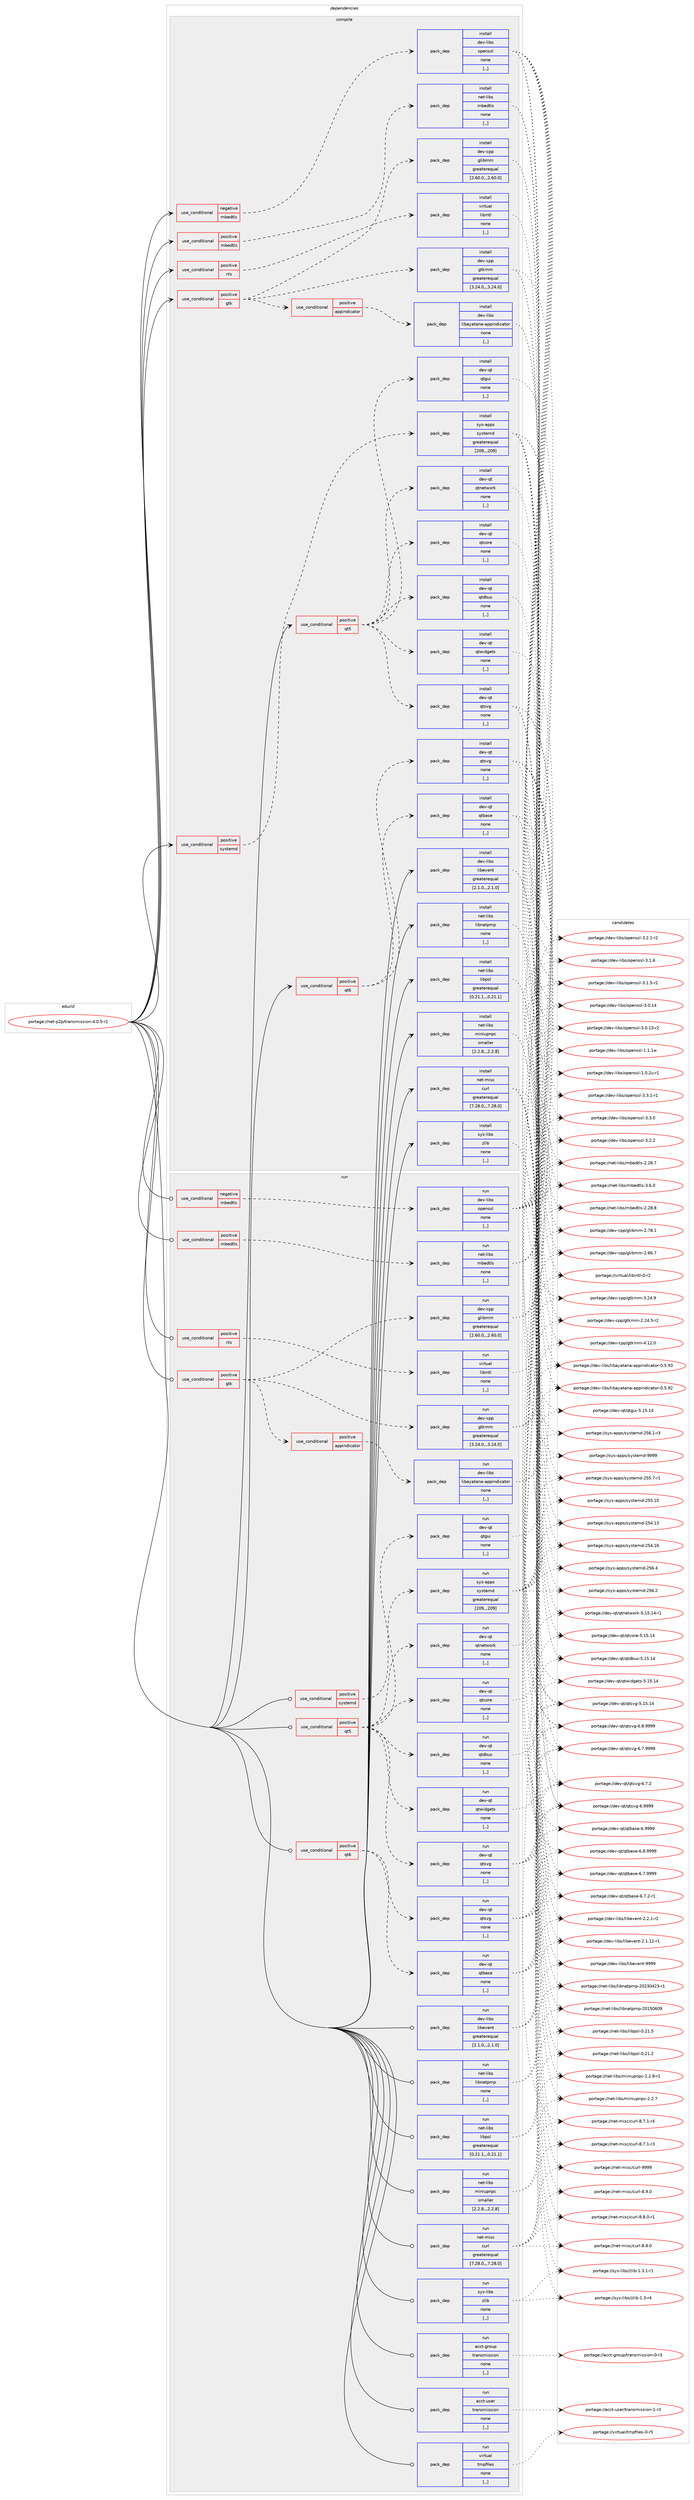 digraph prolog {

# *************
# Graph options
# *************

newrank=true;
concentrate=true;
compound=true;
graph [rankdir=LR,fontname=Helvetica,fontsize=10,ranksep=1.5];#, ranksep=2.5, nodesep=0.2];
edge  [arrowhead=vee];
node  [fontname=Helvetica,fontsize=10];

# **********
# The ebuild
# **********

subgraph cluster_leftcol {
color=gray;
label=<<i>ebuild</i>>;
id [label="portage://net-p2p/transmission-4.0.5-r1", color=red, width=4, href="../net-p2p/transmission-4.0.5-r1.svg"];
}

# ****************
# The dependencies
# ****************

subgraph cluster_midcol {
color=gray;
label=<<i>dependencies</i>>;
subgraph cluster_compile {
fillcolor="#eeeeee";
style=filled;
label=<<i>compile</i>>;
subgraph cond100811 {
dependency382396 [label=<<TABLE BORDER="0" CELLBORDER="1" CELLSPACING="0" CELLPADDING="4"><TR><TD ROWSPAN="3" CELLPADDING="10">use_conditional</TD></TR><TR><TD>negative</TD></TR><TR><TD>mbedtls</TD></TR></TABLE>>, shape=none, color=red];
subgraph pack278840 {
dependency382397 [label=<<TABLE BORDER="0" CELLBORDER="1" CELLSPACING="0" CELLPADDING="4" WIDTH="220"><TR><TD ROWSPAN="6" CELLPADDING="30">pack_dep</TD></TR><TR><TD WIDTH="110">install</TD></TR><TR><TD>dev-libs</TD></TR><TR><TD>openssl</TD></TR><TR><TD>none</TD></TR><TR><TD>[,,]</TD></TR></TABLE>>, shape=none, color=blue];
}
dependency382396:e -> dependency382397:w [weight=20,style="dashed",arrowhead="vee"];
}
id:e -> dependency382396:w [weight=20,style="solid",arrowhead="vee"];
subgraph cond100812 {
dependency382398 [label=<<TABLE BORDER="0" CELLBORDER="1" CELLSPACING="0" CELLPADDING="4"><TR><TD ROWSPAN="3" CELLPADDING="10">use_conditional</TD></TR><TR><TD>positive</TD></TR><TR><TD>gtk</TD></TR></TABLE>>, shape=none, color=red];
subgraph pack278841 {
dependency382399 [label=<<TABLE BORDER="0" CELLBORDER="1" CELLSPACING="0" CELLPADDING="4" WIDTH="220"><TR><TD ROWSPAN="6" CELLPADDING="30">pack_dep</TD></TR><TR><TD WIDTH="110">install</TD></TR><TR><TD>dev-cpp</TD></TR><TR><TD>gtkmm</TD></TR><TR><TD>greaterequal</TD></TR><TR><TD>[3.24.0,,,3.24.0]</TD></TR></TABLE>>, shape=none, color=blue];
}
dependency382398:e -> dependency382399:w [weight=20,style="dashed",arrowhead="vee"];
subgraph pack278842 {
dependency382400 [label=<<TABLE BORDER="0" CELLBORDER="1" CELLSPACING="0" CELLPADDING="4" WIDTH="220"><TR><TD ROWSPAN="6" CELLPADDING="30">pack_dep</TD></TR><TR><TD WIDTH="110">install</TD></TR><TR><TD>dev-cpp</TD></TR><TR><TD>glibmm</TD></TR><TR><TD>greaterequal</TD></TR><TR><TD>[2.60.0,,,2.60.0]</TD></TR></TABLE>>, shape=none, color=blue];
}
dependency382398:e -> dependency382400:w [weight=20,style="dashed",arrowhead="vee"];
subgraph cond100813 {
dependency382401 [label=<<TABLE BORDER="0" CELLBORDER="1" CELLSPACING="0" CELLPADDING="4"><TR><TD ROWSPAN="3" CELLPADDING="10">use_conditional</TD></TR><TR><TD>positive</TD></TR><TR><TD>appindicator</TD></TR></TABLE>>, shape=none, color=red];
subgraph pack278843 {
dependency382402 [label=<<TABLE BORDER="0" CELLBORDER="1" CELLSPACING="0" CELLPADDING="4" WIDTH="220"><TR><TD ROWSPAN="6" CELLPADDING="30">pack_dep</TD></TR><TR><TD WIDTH="110">install</TD></TR><TR><TD>dev-libs</TD></TR><TR><TD>libayatana-appindicator</TD></TR><TR><TD>none</TD></TR><TR><TD>[,,]</TD></TR></TABLE>>, shape=none, color=blue];
}
dependency382401:e -> dependency382402:w [weight=20,style="dashed",arrowhead="vee"];
}
dependency382398:e -> dependency382401:w [weight=20,style="dashed",arrowhead="vee"];
}
id:e -> dependency382398:w [weight=20,style="solid",arrowhead="vee"];
subgraph cond100814 {
dependency382403 [label=<<TABLE BORDER="0" CELLBORDER="1" CELLSPACING="0" CELLPADDING="4"><TR><TD ROWSPAN="3" CELLPADDING="10">use_conditional</TD></TR><TR><TD>positive</TD></TR><TR><TD>mbedtls</TD></TR></TABLE>>, shape=none, color=red];
subgraph pack278844 {
dependency382404 [label=<<TABLE BORDER="0" CELLBORDER="1" CELLSPACING="0" CELLPADDING="4" WIDTH="220"><TR><TD ROWSPAN="6" CELLPADDING="30">pack_dep</TD></TR><TR><TD WIDTH="110">install</TD></TR><TR><TD>net-libs</TD></TR><TR><TD>mbedtls</TD></TR><TR><TD>none</TD></TR><TR><TD>[,,]</TD></TR></TABLE>>, shape=none, color=blue];
}
dependency382403:e -> dependency382404:w [weight=20,style="dashed",arrowhead="vee"];
}
id:e -> dependency382403:w [weight=20,style="solid",arrowhead="vee"];
subgraph cond100815 {
dependency382405 [label=<<TABLE BORDER="0" CELLBORDER="1" CELLSPACING="0" CELLPADDING="4"><TR><TD ROWSPAN="3" CELLPADDING="10">use_conditional</TD></TR><TR><TD>positive</TD></TR><TR><TD>nls</TD></TR></TABLE>>, shape=none, color=red];
subgraph pack278845 {
dependency382406 [label=<<TABLE BORDER="0" CELLBORDER="1" CELLSPACING="0" CELLPADDING="4" WIDTH="220"><TR><TD ROWSPAN="6" CELLPADDING="30">pack_dep</TD></TR><TR><TD WIDTH="110">install</TD></TR><TR><TD>virtual</TD></TR><TR><TD>libintl</TD></TR><TR><TD>none</TD></TR><TR><TD>[,,]</TD></TR></TABLE>>, shape=none, color=blue];
}
dependency382405:e -> dependency382406:w [weight=20,style="dashed",arrowhead="vee"];
}
id:e -> dependency382405:w [weight=20,style="solid",arrowhead="vee"];
subgraph cond100816 {
dependency382407 [label=<<TABLE BORDER="0" CELLBORDER="1" CELLSPACING="0" CELLPADDING="4"><TR><TD ROWSPAN="3" CELLPADDING="10">use_conditional</TD></TR><TR><TD>positive</TD></TR><TR><TD>qt5</TD></TR></TABLE>>, shape=none, color=red];
subgraph pack278846 {
dependency382408 [label=<<TABLE BORDER="0" CELLBORDER="1" CELLSPACING="0" CELLPADDING="4" WIDTH="220"><TR><TD ROWSPAN="6" CELLPADDING="30">pack_dep</TD></TR><TR><TD WIDTH="110">install</TD></TR><TR><TD>dev-qt</TD></TR><TR><TD>qtcore</TD></TR><TR><TD>none</TD></TR><TR><TD>[,,]</TD></TR></TABLE>>, shape=none, color=blue];
}
dependency382407:e -> dependency382408:w [weight=20,style="dashed",arrowhead="vee"];
subgraph pack278847 {
dependency382409 [label=<<TABLE BORDER="0" CELLBORDER="1" CELLSPACING="0" CELLPADDING="4" WIDTH="220"><TR><TD ROWSPAN="6" CELLPADDING="30">pack_dep</TD></TR><TR><TD WIDTH="110">install</TD></TR><TR><TD>dev-qt</TD></TR><TR><TD>qtdbus</TD></TR><TR><TD>none</TD></TR><TR><TD>[,,]</TD></TR></TABLE>>, shape=none, color=blue];
}
dependency382407:e -> dependency382409:w [weight=20,style="dashed",arrowhead="vee"];
subgraph pack278848 {
dependency382410 [label=<<TABLE BORDER="0" CELLBORDER="1" CELLSPACING="0" CELLPADDING="4" WIDTH="220"><TR><TD ROWSPAN="6" CELLPADDING="30">pack_dep</TD></TR><TR><TD WIDTH="110">install</TD></TR><TR><TD>dev-qt</TD></TR><TR><TD>qtgui</TD></TR><TR><TD>none</TD></TR><TR><TD>[,,]</TD></TR></TABLE>>, shape=none, color=blue];
}
dependency382407:e -> dependency382410:w [weight=20,style="dashed",arrowhead="vee"];
subgraph pack278849 {
dependency382411 [label=<<TABLE BORDER="0" CELLBORDER="1" CELLSPACING="0" CELLPADDING="4" WIDTH="220"><TR><TD ROWSPAN="6" CELLPADDING="30">pack_dep</TD></TR><TR><TD WIDTH="110">install</TD></TR><TR><TD>dev-qt</TD></TR><TR><TD>qtnetwork</TD></TR><TR><TD>none</TD></TR><TR><TD>[,,]</TD></TR></TABLE>>, shape=none, color=blue];
}
dependency382407:e -> dependency382411:w [weight=20,style="dashed",arrowhead="vee"];
subgraph pack278850 {
dependency382412 [label=<<TABLE BORDER="0" CELLBORDER="1" CELLSPACING="0" CELLPADDING="4" WIDTH="220"><TR><TD ROWSPAN="6" CELLPADDING="30">pack_dep</TD></TR><TR><TD WIDTH="110">install</TD></TR><TR><TD>dev-qt</TD></TR><TR><TD>qtsvg</TD></TR><TR><TD>none</TD></TR><TR><TD>[,,]</TD></TR></TABLE>>, shape=none, color=blue];
}
dependency382407:e -> dependency382412:w [weight=20,style="dashed",arrowhead="vee"];
subgraph pack278851 {
dependency382413 [label=<<TABLE BORDER="0" CELLBORDER="1" CELLSPACING="0" CELLPADDING="4" WIDTH="220"><TR><TD ROWSPAN="6" CELLPADDING="30">pack_dep</TD></TR><TR><TD WIDTH="110">install</TD></TR><TR><TD>dev-qt</TD></TR><TR><TD>qtwidgets</TD></TR><TR><TD>none</TD></TR><TR><TD>[,,]</TD></TR></TABLE>>, shape=none, color=blue];
}
dependency382407:e -> dependency382413:w [weight=20,style="dashed",arrowhead="vee"];
}
id:e -> dependency382407:w [weight=20,style="solid",arrowhead="vee"];
subgraph cond100817 {
dependency382414 [label=<<TABLE BORDER="0" CELLBORDER="1" CELLSPACING="0" CELLPADDING="4"><TR><TD ROWSPAN="3" CELLPADDING="10">use_conditional</TD></TR><TR><TD>positive</TD></TR><TR><TD>qt6</TD></TR></TABLE>>, shape=none, color=red];
subgraph pack278852 {
dependency382415 [label=<<TABLE BORDER="0" CELLBORDER="1" CELLSPACING="0" CELLPADDING="4" WIDTH="220"><TR><TD ROWSPAN="6" CELLPADDING="30">pack_dep</TD></TR><TR><TD WIDTH="110">install</TD></TR><TR><TD>dev-qt</TD></TR><TR><TD>qtbase</TD></TR><TR><TD>none</TD></TR><TR><TD>[,,]</TD></TR></TABLE>>, shape=none, color=blue];
}
dependency382414:e -> dependency382415:w [weight=20,style="dashed",arrowhead="vee"];
subgraph pack278853 {
dependency382416 [label=<<TABLE BORDER="0" CELLBORDER="1" CELLSPACING="0" CELLPADDING="4" WIDTH="220"><TR><TD ROWSPAN="6" CELLPADDING="30">pack_dep</TD></TR><TR><TD WIDTH="110">install</TD></TR><TR><TD>dev-qt</TD></TR><TR><TD>qtsvg</TD></TR><TR><TD>none</TD></TR><TR><TD>[,,]</TD></TR></TABLE>>, shape=none, color=blue];
}
dependency382414:e -> dependency382416:w [weight=20,style="dashed",arrowhead="vee"];
}
id:e -> dependency382414:w [weight=20,style="solid",arrowhead="vee"];
subgraph cond100818 {
dependency382417 [label=<<TABLE BORDER="0" CELLBORDER="1" CELLSPACING="0" CELLPADDING="4"><TR><TD ROWSPAN="3" CELLPADDING="10">use_conditional</TD></TR><TR><TD>positive</TD></TR><TR><TD>systemd</TD></TR></TABLE>>, shape=none, color=red];
subgraph pack278854 {
dependency382418 [label=<<TABLE BORDER="0" CELLBORDER="1" CELLSPACING="0" CELLPADDING="4" WIDTH="220"><TR><TD ROWSPAN="6" CELLPADDING="30">pack_dep</TD></TR><TR><TD WIDTH="110">install</TD></TR><TR><TD>sys-apps</TD></TR><TR><TD>systemd</TD></TR><TR><TD>greaterequal</TD></TR><TR><TD>[209,,,209]</TD></TR></TABLE>>, shape=none, color=blue];
}
dependency382417:e -> dependency382418:w [weight=20,style="dashed",arrowhead="vee"];
}
id:e -> dependency382417:w [weight=20,style="solid",arrowhead="vee"];
subgraph pack278855 {
dependency382419 [label=<<TABLE BORDER="0" CELLBORDER="1" CELLSPACING="0" CELLPADDING="4" WIDTH="220"><TR><TD ROWSPAN="6" CELLPADDING="30">pack_dep</TD></TR><TR><TD WIDTH="110">install</TD></TR><TR><TD>dev-libs</TD></TR><TR><TD>libevent</TD></TR><TR><TD>greaterequal</TD></TR><TR><TD>[2.1.0,,,2.1.0]</TD></TR></TABLE>>, shape=none, color=blue];
}
id:e -> dependency382419:w [weight=20,style="solid",arrowhead="vee"];
subgraph pack278856 {
dependency382420 [label=<<TABLE BORDER="0" CELLBORDER="1" CELLSPACING="0" CELLPADDING="4" WIDTH="220"><TR><TD ROWSPAN="6" CELLPADDING="30">pack_dep</TD></TR><TR><TD WIDTH="110">install</TD></TR><TR><TD>net-libs</TD></TR><TR><TD>libnatpmp</TD></TR><TR><TD>none</TD></TR><TR><TD>[,,]</TD></TR></TABLE>>, shape=none, color=blue];
}
id:e -> dependency382420:w [weight=20,style="solid",arrowhead="vee"];
subgraph pack278857 {
dependency382421 [label=<<TABLE BORDER="0" CELLBORDER="1" CELLSPACING="0" CELLPADDING="4" WIDTH="220"><TR><TD ROWSPAN="6" CELLPADDING="30">pack_dep</TD></TR><TR><TD WIDTH="110">install</TD></TR><TR><TD>net-libs</TD></TR><TR><TD>libpsl</TD></TR><TR><TD>greaterequal</TD></TR><TR><TD>[0.21.1,,,0.21.1]</TD></TR></TABLE>>, shape=none, color=blue];
}
id:e -> dependency382421:w [weight=20,style="solid",arrowhead="vee"];
subgraph pack278858 {
dependency382422 [label=<<TABLE BORDER="0" CELLBORDER="1" CELLSPACING="0" CELLPADDING="4" WIDTH="220"><TR><TD ROWSPAN="6" CELLPADDING="30">pack_dep</TD></TR><TR><TD WIDTH="110">install</TD></TR><TR><TD>net-libs</TD></TR><TR><TD>miniupnpc</TD></TR><TR><TD>smaller</TD></TR><TR><TD>[2.2.8,,,2.2.8]</TD></TR></TABLE>>, shape=none, color=blue];
}
id:e -> dependency382422:w [weight=20,style="solid",arrowhead="vee"];
subgraph pack278859 {
dependency382423 [label=<<TABLE BORDER="0" CELLBORDER="1" CELLSPACING="0" CELLPADDING="4" WIDTH="220"><TR><TD ROWSPAN="6" CELLPADDING="30">pack_dep</TD></TR><TR><TD WIDTH="110">install</TD></TR><TR><TD>net-misc</TD></TR><TR><TD>curl</TD></TR><TR><TD>greaterequal</TD></TR><TR><TD>[7.28.0,,,7.28.0]</TD></TR></TABLE>>, shape=none, color=blue];
}
id:e -> dependency382423:w [weight=20,style="solid",arrowhead="vee"];
subgraph pack278860 {
dependency382424 [label=<<TABLE BORDER="0" CELLBORDER="1" CELLSPACING="0" CELLPADDING="4" WIDTH="220"><TR><TD ROWSPAN="6" CELLPADDING="30">pack_dep</TD></TR><TR><TD WIDTH="110">install</TD></TR><TR><TD>sys-libs</TD></TR><TR><TD>zlib</TD></TR><TR><TD>none</TD></TR><TR><TD>[,,]</TD></TR></TABLE>>, shape=none, color=blue];
}
id:e -> dependency382424:w [weight=20,style="solid",arrowhead="vee"];
}
subgraph cluster_compileandrun {
fillcolor="#eeeeee";
style=filled;
label=<<i>compile and run</i>>;
}
subgraph cluster_run {
fillcolor="#eeeeee";
style=filled;
label=<<i>run</i>>;
subgraph cond100819 {
dependency382425 [label=<<TABLE BORDER="0" CELLBORDER="1" CELLSPACING="0" CELLPADDING="4"><TR><TD ROWSPAN="3" CELLPADDING="10">use_conditional</TD></TR><TR><TD>negative</TD></TR><TR><TD>mbedtls</TD></TR></TABLE>>, shape=none, color=red];
subgraph pack278861 {
dependency382426 [label=<<TABLE BORDER="0" CELLBORDER="1" CELLSPACING="0" CELLPADDING="4" WIDTH="220"><TR><TD ROWSPAN="6" CELLPADDING="30">pack_dep</TD></TR><TR><TD WIDTH="110">run</TD></TR><TR><TD>dev-libs</TD></TR><TR><TD>openssl</TD></TR><TR><TD>none</TD></TR><TR><TD>[,,]</TD></TR></TABLE>>, shape=none, color=blue];
}
dependency382425:e -> dependency382426:w [weight=20,style="dashed",arrowhead="vee"];
}
id:e -> dependency382425:w [weight=20,style="solid",arrowhead="odot"];
subgraph cond100820 {
dependency382427 [label=<<TABLE BORDER="0" CELLBORDER="1" CELLSPACING="0" CELLPADDING="4"><TR><TD ROWSPAN="3" CELLPADDING="10">use_conditional</TD></TR><TR><TD>positive</TD></TR><TR><TD>gtk</TD></TR></TABLE>>, shape=none, color=red];
subgraph pack278862 {
dependency382428 [label=<<TABLE BORDER="0" CELLBORDER="1" CELLSPACING="0" CELLPADDING="4" WIDTH="220"><TR><TD ROWSPAN="6" CELLPADDING="30">pack_dep</TD></TR><TR><TD WIDTH="110">run</TD></TR><TR><TD>dev-cpp</TD></TR><TR><TD>gtkmm</TD></TR><TR><TD>greaterequal</TD></TR><TR><TD>[3.24.0,,,3.24.0]</TD></TR></TABLE>>, shape=none, color=blue];
}
dependency382427:e -> dependency382428:w [weight=20,style="dashed",arrowhead="vee"];
subgraph pack278863 {
dependency382429 [label=<<TABLE BORDER="0" CELLBORDER="1" CELLSPACING="0" CELLPADDING="4" WIDTH="220"><TR><TD ROWSPAN="6" CELLPADDING="30">pack_dep</TD></TR><TR><TD WIDTH="110">run</TD></TR><TR><TD>dev-cpp</TD></TR><TR><TD>glibmm</TD></TR><TR><TD>greaterequal</TD></TR><TR><TD>[2.60.0,,,2.60.0]</TD></TR></TABLE>>, shape=none, color=blue];
}
dependency382427:e -> dependency382429:w [weight=20,style="dashed",arrowhead="vee"];
subgraph cond100821 {
dependency382430 [label=<<TABLE BORDER="0" CELLBORDER="1" CELLSPACING="0" CELLPADDING="4"><TR><TD ROWSPAN="3" CELLPADDING="10">use_conditional</TD></TR><TR><TD>positive</TD></TR><TR><TD>appindicator</TD></TR></TABLE>>, shape=none, color=red];
subgraph pack278864 {
dependency382431 [label=<<TABLE BORDER="0" CELLBORDER="1" CELLSPACING="0" CELLPADDING="4" WIDTH="220"><TR><TD ROWSPAN="6" CELLPADDING="30">pack_dep</TD></TR><TR><TD WIDTH="110">run</TD></TR><TR><TD>dev-libs</TD></TR><TR><TD>libayatana-appindicator</TD></TR><TR><TD>none</TD></TR><TR><TD>[,,]</TD></TR></TABLE>>, shape=none, color=blue];
}
dependency382430:e -> dependency382431:w [weight=20,style="dashed",arrowhead="vee"];
}
dependency382427:e -> dependency382430:w [weight=20,style="dashed",arrowhead="vee"];
}
id:e -> dependency382427:w [weight=20,style="solid",arrowhead="odot"];
subgraph cond100822 {
dependency382432 [label=<<TABLE BORDER="0" CELLBORDER="1" CELLSPACING="0" CELLPADDING="4"><TR><TD ROWSPAN="3" CELLPADDING="10">use_conditional</TD></TR><TR><TD>positive</TD></TR><TR><TD>mbedtls</TD></TR></TABLE>>, shape=none, color=red];
subgraph pack278865 {
dependency382433 [label=<<TABLE BORDER="0" CELLBORDER="1" CELLSPACING="0" CELLPADDING="4" WIDTH="220"><TR><TD ROWSPAN="6" CELLPADDING="30">pack_dep</TD></TR><TR><TD WIDTH="110">run</TD></TR><TR><TD>net-libs</TD></TR><TR><TD>mbedtls</TD></TR><TR><TD>none</TD></TR><TR><TD>[,,]</TD></TR></TABLE>>, shape=none, color=blue];
}
dependency382432:e -> dependency382433:w [weight=20,style="dashed",arrowhead="vee"];
}
id:e -> dependency382432:w [weight=20,style="solid",arrowhead="odot"];
subgraph cond100823 {
dependency382434 [label=<<TABLE BORDER="0" CELLBORDER="1" CELLSPACING="0" CELLPADDING="4"><TR><TD ROWSPAN="3" CELLPADDING="10">use_conditional</TD></TR><TR><TD>positive</TD></TR><TR><TD>nls</TD></TR></TABLE>>, shape=none, color=red];
subgraph pack278866 {
dependency382435 [label=<<TABLE BORDER="0" CELLBORDER="1" CELLSPACING="0" CELLPADDING="4" WIDTH="220"><TR><TD ROWSPAN="6" CELLPADDING="30">pack_dep</TD></TR><TR><TD WIDTH="110">run</TD></TR><TR><TD>virtual</TD></TR><TR><TD>libintl</TD></TR><TR><TD>none</TD></TR><TR><TD>[,,]</TD></TR></TABLE>>, shape=none, color=blue];
}
dependency382434:e -> dependency382435:w [weight=20,style="dashed",arrowhead="vee"];
}
id:e -> dependency382434:w [weight=20,style="solid",arrowhead="odot"];
subgraph cond100824 {
dependency382436 [label=<<TABLE BORDER="0" CELLBORDER="1" CELLSPACING="0" CELLPADDING="4"><TR><TD ROWSPAN="3" CELLPADDING="10">use_conditional</TD></TR><TR><TD>positive</TD></TR><TR><TD>qt5</TD></TR></TABLE>>, shape=none, color=red];
subgraph pack278867 {
dependency382437 [label=<<TABLE BORDER="0" CELLBORDER="1" CELLSPACING="0" CELLPADDING="4" WIDTH="220"><TR><TD ROWSPAN="6" CELLPADDING="30">pack_dep</TD></TR><TR><TD WIDTH="110">run</TD></TR><TR><TD>dev-qt</TD></TR><TR><TD>qtcore</TD></TR><TR><TD>none</TD></TR><TR><TD>[,,]</TD></TR></TABLE>>, shape=none, color=blue];
}
dependency382436:e -> dependency382437:w [weight=20,style="dashed",arrowhead="vee"];
subgraph pack278868 {
dependency382438 [label=<<TABLE BORDER="0" CELLBORDER="1" CELLSPACING="0" CELLPADDING="4" WIDTH="220"><TR><TD ROWSPAN="6" CELLPADDING="30">pack_dep</TD></TR><TR><TD WIDTH="110">run</TD></TR><TR><TD>dev-qt</TD></TR><TR><TD>qtdbus</TD></TR><TR><TD>none</TD></TR><TR><TD>[,,]</TD></TR></TABLE>>, shape=none, color=blue];
}
dependency382436:e -> dependency382438:w [weight=20,style="dashed",arrowhead="vee"];
subgraph pack278869 {
dependency382439 [label=<<TABLE BORDER="0" CELLBORDER="1" CELLSPACING="0" CELLPADDING="4" WIDTH="220"><TR><TD ROWSPAN="6" CELLPADDING="30">pack_dep</TD></TR><TR><TD WIDTH="110">run</TD></TR><TR><TD>dev-qt</TD></TR><TR><TD>qtgui</TD></TR><TR><TD>none</TD></TR><TR><TD>[,,]</TD></TR></TABLE>>, shape=none, color=blue];
}
dependency382436:e -> dependency382439:w [weight=20,style="dashed",arrowhead="vee"];
subgraph pack278870 {
dependency382440 [label=<<TABLE BORDER="0" CELLBORDER="1" CELLSPACING="0" CELLPADDING="4" WIDTH="220"><TR><TD ROWSPAN="6" CELLPADDING="30">pack_dep</TD></TR><TR><TD WIDTH="110">run</TD></TR><TR><TD>dev-qt</TD></TR><TR><TD>qtnetwork</TD></TR><TR><TD>none</TD></TR><TR><TD>[,,]</TD></TR></TABLE>>, shape=none, color=blue];
}
dependency382436:e -> dependency382440:w [weight=20,style="dashed",arrowhead="vee"];
subgraph pack278871 {
dependency382441 [label=<<TABLE BORDER="0" CELLBORDER="1" CELLSPACING="0" CELLPADDING="4" WIDTH="220"><TR><TD ROWSPAN="6" CELLPADDING="30">pack_dep</TD></TR><TR><TD WIDTH="110">run</TD></TR><TR><TD>dev-qt</TD></TR><TR><TD>qtsvg</TD></TR><TR><TD>none</TD></TR><TR><TD>[,,]</TD></TR></TABLE>>, shape=none, color=blue];
}
dependency382436:e -> dependency382441:w [weight=20,style="dashed",arrowhead="vee"];
subgraph pack278872 {
dependency382442 [label=<<TABLE BORDER="0" CELLBORDER="1" CELLSPACING="0" CELLPADDING="4" WIDTH="220"><TR><TD ROWSPAN="6" CELLPADDING="30">pack_dep</TD></TR><TR><TD WIDTH="110">run</TD></TR><TR><TD>dev-qt</TD></TR><TR><TD>qtwidgets</TD></TR><TR><TD>none</TD></TR><TR><TD>[,,]</TD></TR></TABLE>>, shape=none, color=blue];
}
dependency382436:e -> dependency382442:w [weight=20,style="dashed",arrowhead="vee"];
}
id:e -> dependency382436:w [weight=20,style="solid",arrowhead="odot"];
subgraph cond100825 {
dependency382443 [label=<<TABLE BORDER="0" CELLBORDER="1" CELLSPACING="0" CELLPADDING="4"><TR><TD ROWSPAN="3" CELLPADDING="10">use_conditional</TD></TR><TR><TD>positive</TD></TR><TR><TD>qt6</TD></TR></TABLE>>, shape=none, color=red];
subgraph pack278873 {
dependency382444 [label=<<TABLE BORDER="0" CELLBORDER="1" CELLSPACING="0" CELLPADDING="4" WIDTH="220"><TR><TD ROWSPAN="6" CELLPADDING="30">pack_dep</TD></TR><TR><TD WIDTH="110">run</TD></TR><TR><TD>dev-qt</TD></TR><TR><TD>qtbase</TD></TR><TR><TD>none</TD></TR><TR><TD>[,,]</TD></TR></TABLE>>, shape=none, color=blue];
}
dependency382443:e -> dependency382444:w [weight=20,style="dashed",arrowhead="vee"];
subgraph pack278874 {
dependency382445 [label=<<TABLE BORDER="0" CELLBORDER="1" CELLSPACING="0" CELLPADDING="4" WIDTH="220"><TR><TD ROWSPAN="6" CELLPADDING="30">pack_dep</TD></TR><TR><TD WIDTH="110">run</TD></TR><TR><TD>dev-qt</TD></TR><TR><TD>qtsvg</TD></TR><TR><TD>none</TD></TR><TR><TD>[,,]</TD></TR></TABLE>>, shape=none, color=blue];
}
dependency382443:e -> dependency382445:w [weight=20,style="dashed",arrowhead="vee"];
}
id:e -> dependency382443:w [weight=20,style="solid",arrowhead="odot"];
subgraph cond100826 {
dependency382446 [label=<<TABLE BORDER="0" CELLBORDER="1" CELLSPACING="0" CELLPADDING="4"><TR><TD ROWSPAN="3" CELLPADDING="10">use_conditional</TD></TR><TR><TD>positive</TD></TR><TR><TD>systemd</TD></TR></TABLE>>, shape=none, color=red];
subgraph pack278875 {
dependency382447 [label=<<TABLE BORDER="0" CELLBORDER="1" CELLSPACING="0" CELLPADDING="4" WIDTH="220"><TR><TD ROWSPAN="6" CELLPADDING="30">pack_dep</TD></TR><TR><TD WIDTH="110">run</TD></TR><TR><TD>sys-apps</TD></TR><TR><TD>systemd</TD></TR><TR><TD>greaterequal</TD></TR><TR><TD>[209,,,209]</TD></TR></TABLE>>, shape=none, color=blue];
}
dependency382446:e -> dependency382447:w [weight=20,style="dashed",arrowhead="vee"];
}
id:e -> dependency382446:w [weight=20,style="solid",arrowhead="odot"];
subgraph pack278876 {
dependency382448 [label=<<TABLE BORDER="0" CELLBORDER="1" CELLSPACING="0" CELLPADDING="4" WIDTH="220"><TR><TD ROWSPAN="6" CELLPADDING="30">pack_dep</TD></TR><TR><TD WIDTH="110">run</TD></TR><TR><TD>acct-group</TD></TR><TR><TD>transmission</TD></TR><TR><TD>none</TD></TR><TR><TD>[,,]</TD></TR></TABLE>>, shape=none, color=blue];
}
id:e -> dependency382448:w [weight=20,style="solid",arrowhead="odot"];
subgraph pack278877 {
dependency382449 [label=<<TABLE BORDER="0" CELLBORDER="1" CELLSPACING="0" CELLPADDING="4" WIDTH="220"><TR><TD ROWSPAN="6" CELLPADDING="30">pack_dep</TD></TR><TR><TD WIDTH="110">run</TD></TR><TR><TD>acct-user</TD></TR><TR><TD>transmission</TD></TR><TR><TD>none</TD></TR><TR><TD>[,,]</TD></TR></TABLE>>, shape=none, color=blue];
}
id:e -> dependency382449:w [weight=20,style="solid",arrowhead="odot"];
subgraph pack278878 {
dependency382450 [label=<<TABLE BORDER="0" CELLBORDER="1" CELLSPACING="0" CELLPADDING="4" WIDTH="220"><TR><TD ROWSPAN="6" CELLPADDING="30">pack_dep</TD></TR><TR><TD WIDTH="110">run</TD></TR><TR><TD>dev-libs</TD></TR><TR><TD>libevent</TD></TR><TR><TD>greaterequal</TD></TR><TR><TD>[2.1.0,,,2.1.0]</TD></TR></TABLE>>, shape=none, color=blue];
}
id:e -> dependency382450:w [weight=20,style="solid",arrowhead="odot"];
subgraph pack278879 {
dependency382451 [label=<<TABLE BORDER="0" CELLBORDER="1" CELLSPACING="0" CELLPADDING="4" WIDTH="220"><TR><TD ROWSPAN="6" CELLPADDING="30">pack_dep</TD></TR><TR><TD WIDTH="110">run</TD></TR><TR><TD>net-libs</TD></TR><TR><TD>libnatpmp</TD></TR><TR><TD>none</TD></TR><TR><TD>[,,]</TD></TR></TABLE>>, shape=none, color=blue];
}
id:e -> dependency382451:w [weight=20,style="solid",arrowhead="odot"];
subgraph pack278880 {
dependency382452 [label=<<TABLE BORDER="0" CELLBORDER="1" CELLSPACING="0" CELLPADDING="4" WIDTH="220"><TR><TD ROWSPAN="6" CELLPADDING="30">pack_dep</TD></TR><TR><TD WIDTH="110">run</TD></TR><TR><TD>net-libs</TD></TR><TR><TD>libpsl</TD></TR><TR><TD>greaterequal</TD></TR><TR><TD>[0.21.1,,,0.21.1]</TD></TR></TABLE>>, shape=none, color=blue];
}
id:e -> dependency382452:w [weight=20,style="solid",arrowhead="odot"];
subgraph pack278881 {
dependency382453 [label=<<TABLE BORDER="0" CELLBORDER="1" CELLSPACING="0" CELLPADDING="4" WIDTH="220"><TR><TD ROWSPAN="6" CELLPADDING="30">pack_dep</TD></TR><TR><TD WIDTH="110">run</TD></TR><TR><TD>net-libs</TD></TR><TR><TD>miniupnpc</TD></TR><TR><TD>smaller</TD></TR><TR><TD>[2.2.8,,,2.2.8]</TD></TR></TABLE>>, shape=none, color=blue];
}
id:e -> dependency382453:w [weight=20,style="solid",arrowhead="odot"];
subgraph pack278882 {
dependency382454 [label=<<TABLE BORDER="0" CELLBORDER="1" CELLSPACING="0" CELLPADDING="4" WIDTH="220"><TR><TD ROWSPAN="6" CELLPADDING="30">pack_dep</TD></TR><TR><TD WIDTH="110">run</TD></TR><TR><TD>net-misc</TD></TR><TR><TD>curl</TD></TR><TR><TD>greaterequal</TD></TR><TR><TD>[7.28.0,,,7.28.0]</TD></TR></TABLE>>, shape=none, color=blue];
}
id:e -> dependency382454:w [weight=20,style="solid",arrowhead="odot"];
subgraph pack278883 {
dependency382455 [label=<<TABLE BORDER="0" CELLBORDER="1" CELLSPACING="0" CELLPADDING="4" WIDTH="220"><TR><TD ROWSPAN="6" CELLPADDING="30">pack_dep</TD></TR><TR><TD WIDTH="110">run</TD></TR><TR><TD>sys-libs</TD></TR><TR><TD>zlib</TD></TR><TR><TD>none</TD></TR><TR><TD>[,,]</TD></TR></TABLE>>, shape=none, color=blue];
}
id:e -> dependency382455:w [weight=20,style="solid",arrowhead="odot"];
subgraph pack278884 {
dependency382456 [label=<<TABLE BORDER="0" CELLBORDER="1" CELLSPACING="0" CELLPADDING="4" WIDTH="220"><TR><TD ROWSPAN="6" CELLPADDING="30">pack_dep</TD></TR><TR><TD WIDTH="110">run</TD></TR><TR><TD>virtual</TD></TR><TR><TD>tmpfiles</TD></TR><TR><TD>none</TD></TR><TR><TD>[,,]</TD></TR></TABLE>>, shape=none, color=blue];
}
id:e -> dependency382456:w [weight=20,style="solid",arrowhead="odot"];
}
}

# **************
# The candidates
# **************

subgraph cluster_choices {
rank=same;
color=gray;
label=<<i>candidates</i>>;

subgraph choice278840 {
color=black;
nodesep=1;
choice1001011184510810598115471111121011101151151084551465146494511449 [label="portage://dev-libs/openssl-3.3.1-r1", color=red, width=4,href="../dev-libs/openssl-3.3.1-r1.svg"];
choice100101118451081059811547111112101110115115108455146514648 [label="portage://dev-libs/openssl-3.3.0", color=red, width=4,href="../dev-libs/openssl-3.3.0.svg"];
choice100101118451081059811547111112101110115115108455146504650 [label="portage://dev-libs/openssl-3.2.2", color=red, width=4,href="../dev-libs/openssl-3.2.2.svg"];
choice1001011184510810598115471111121011101151151084551465046494511450 [label="portage://dev-libs/openssl-3.2.1-r2", color=red, width=4,href="../dev-libs/openssl-3.2.1-r2.svg"];
choice100101118451081059811547111112101110115115108455146494654 [label="portage://dev-libs/openssl-3.1.6", color=red, width=4,href="../dev-libs/openssl-3.1.6.svg"];
choice1001011184510810598115471111121011101151151084551464946534511450 [label="portage://dev-libs/openssl-3.1.5-r2", color=red, width=4,href="../dev-libs/openssl-3.1.5-r2.svg"];
choice10010111845108105981154711111210111011511510845514648464952 [label="portage://dev-libs/openssl-3.0.14", color=red, width=4,href="../dev-libs/openssl-3.0.14.svg"];
choice100101118451081059811547111112101110115115108455146484649514511450 [label="portage://dev-libs/openssl-3.0.13-r2", color=red, width=4,href="../dev-libs/openssl-3.0.13-r2.svg"];
choice100101118451081059811547111112101110115115108454946494649119 [label="portage://dev-libs/openssl-1.1.1w", color=red, width=4,href="../dev-libs/openssl-1.1.1w.svg"];
choice1001011184510810598115471111121011101151151084549464846501174511449 [label="portage://dev-libs/openssl-1.0.2u-r1", color=red, width=4,href="../dev-libs/openssl-1.0.2u-r1.svg"];
dependency382397:e -> choice1001011184510810598115471111121011101151151084551465146494511449:w [style=dotted,weight="100"];
dependency382397:e -> choice100101118451081059811547111112101110115115108455146514648:w [style=dotted,weight="100"];
dependency382397:e -> choice100101118451081059811547111112101110115115108455146504650:w [style=dotted,weight="100"];
dependency382397:e -> choice1001011184510810598115471111121011101151151084551465046494511450:w [style=dotted,weight="100"];
dependency382397:e -> choice100101118451081059811547111112101110115115108455146494654:w [style=dotted,weight="100"];
dependency382397:e -> choice1001011184510810598115471111121011101151151084551464946534511450:w [style=dotted,weight="100"];
dependency382397:e -> choice10010111845108105981154711111210111011511510845514648464952:w [style=dotted,weight="100"];
dependency382397:e -> choice100101118451081059811547111112101110115115108455146484649514511450:w [style=dotted,weight="100"];
dependency382397:e -> choice100101118451081059811547111112101110115115108454946494649119:w [style=dotted,weight="100"];
dependency382397:e -> choice1001011184510810598115471111121011101151151084549464846501174511449:w [style=dotted,weight="100"];
}
subgraph choice278841 {
color=black;
nodesep=1;
choice10010111845991121124710311610710910945524649504648 [label="portage://dev-cpp/gtkmm-4.12.0", color=red, width=4,href="../dev-cpp/gtkmm-4.12.0.svg"];
choice10010111845991121124710311610710910945514650524657 [label="portage://dev-cpp/gtkmm-3.24.9", color=red, width=4,href="../dev-cpp/gtkmm-3.24.9.svg"];
choice100101118459911211247103116107109109455046505246534511450 [label="portage://dev-cpp/gtkmm-2.24.5-r2", color=red, width=4,href="../dev-cpp/gtkmm-2.24.5-r2.svg"];
dependency382399:e -> choice10010111845991121124710311610710910945524649504648:w [style=dotted,weight="100"];
dependency382399:e -> choice10010111845991121124710311610710910945514650524657:w [style=dotted,weight="100"];
dependency382399:e -> choice100101118459911211247103116107109109455046505246534511450:w [style=dotted,weight="100"];
}
subgraph choice278842 {
color=black;
nodesep=1;
choice1001011184599112112471031081059810910945504655564649 [label="portage://dev-cpp/glibmm-2.78.1", color=red, width=4,href="../dev-cpp/glibmm-2.78.1.svg"];
choice1001011184599112112471031081059810910945504654544655 [label="portage://dev-cpp/glibmm-2.66.7", color=red, width=4,href="../dev-cpp/glibmm-2.66.7.svg"];
dependency382400:e -> choice1001011184599112112471031081059810910945504655564649:w [style=dotted,weight="100"];
dependency382400:e -> choice1001011184599112112471031081059810910945504654544655:w [style=dotted,weight="100"];
}
subgraph choice278843 {
color=black;
nodesep=1;
choice10010111845108105981154710810598971219711697110974597112112105110100105999711611111445484653465751 [label="portage://dev-libs/libayatana-appindicator-0.5.93", color=red, width=4,href="../dev-libs/libayatana-appindicator-0.5.93.svg"];
choice10010111845108105981154710810598971219711697110974597112112105110100105999711611111445484653465750 [label="portage://dev-libs/libayatana-appindicator-0.5.92", color=red, width=4,href="../dev-libs/libayatana-appindicator-0.5.92.svg"];
dependency382402:e -> choice10010111845108105981154710810598971219711697110974597112112105110100105999711611111445484653465751:w [style=dotted,weight="100"];
dependency382402:e -> choice10010111845108105981154710810598971219711697110974597112112105110100105999711611111445484653465750:w [style=dotted,weight="100"];
}
subgraph choice278844 {
color=black;
nodesep=1;
choice11010111645108105981154710998101100116108115455146544648 [label="portage://net-libs/mbedtls-3.6.0", color=red, width=4,href="../net-libs/mbedtls-3.6.0.svg"];
choice1101011164510810598115471099810110011610811545504650564656 [label="portage://net-libs/mbedtls-2.28.8", color=red, width=4,href="../net-libs/mbedtls-2.28.8.svg"];
choice1101011164510810598115471099810110011610811545504650564655 [label="portage://net-libs/mbedtls-2.28.7", color=red, width=4,href="../net-libs/mbedtls-2.28.7.svg"];
dependency382404:e -> choice11010111645108105981154710998101100116108115455146544648:w [style=dotted,weight="100"];
dependency382404:e -> choice1101011164510810598115471099810110011610811545504650564656:w [style=dotted,weight="100"];
dependency382404:e -> choice1101011164510810598115471099810110011610811545504650564655:w [style=dotted,weight="100"];
}
subgraph choice278845 {
color=black;
nodesep=1;
choice11810511411611797108471081059810511011610845484511450 [label="portage://virtual/libintl-0-r2", color=red, width=4,href="../virtual/libintl-0-r2.svg"];
dependency382406:e -> choice11810511411611797108471081059810511011610845484511450:w [style=dotted,weight="100"];
}
subgraph choice278846 {
color=black;
nodesep=1;
choice1001011184511311647113116991111141014553464953464952 [label="portage://dev-qt/qtcore-5.15.14", color=red, width=4,href="../dev-qt/qtcore-5.15.14.svg"];
dependency382408:e -> choice1001011184511311647113116991111141014553464953464952:w [style=dotted,weight="100"];
}
subgraph choice278847 {
color=black;
nodesep=1;
choice1001011184511311647113116100981171154553464953464952 [label="portage://dev-qt/qtdbus-5.15.14", color=red, width=4,href="../dev-qt/qtdbus-5.15.14.svg"];
dependency382409:e -> choice1001011184511311647113116100981171154553464953464952:w [style=dotted,weight="100"];
}
subgraph choice278848 {
color=black;
nodesep=1;
choice10010111845113116471131161031171054553464953464952 [label="portage://dev-qt/qtgui-5.15.14", color=red, width=4,href="../dev-qt/qtgui-5.15.14.svg"];
dependency382410:e -> choice10010111845113116471131161031171054553464953464952:w [style=dotted,weight="100"];
}
subgraph choice278849 {
color=black;
nodesep=1;
choice100101118451131164711311611010111611911111410745534649534649524511449 [label="portage://dev-qt/qtnetwork-5.15.14-r1", color=red, width=4,href="../dev-qt/qtnetwork-5.15.14-r1.svg"];
dependency382411:e -> choice100101118451131164711311611010111611911111410745534649534649524511449:w [style=dotted,weight="100"];
}
subgraph choice278850 {
color=black;
nodesep=1;
choice100101118451131164711311611511810345544657575757 [label="portage://dev-qt/qtsvg-6.9999", color=red, width=4,href="../dev-qt/qtsvg-6.9999.svg"];
choice1001011184511311647113116115118103455446564657575757 [label="portage://dev-qt/qtsvg-6.8.9999", color=red, width=4,href="../dev-qt/qtsvg-6.8.9999.svg"];
choice1001011184511311647113116115118103455446554657575757 [label="portage://dev-qt/qtsvg-6.7.9999", color=red, width=4,href="../dev-qt/qtsvg-6.7.9999.svg"];
choice1001011184511311647113116115118103455446554650 [label="portage://dev-qt/qtsvg-6.7.2", color=red, width=4,href="../dev-qt/qtsvg-6.7.2.svg"];
choice10010111845113116471131161151181034553464953464952 [label="portage://dev-qt/qtsvg-5.15.14", color=red, width=4,href="../dev-qt/qtsvg-5.15.14.svg"];
dependency382412:e -> choice100101118451131164711311611511810345544657575757:w [style=dotted,weight="100"];
dependency382412:e -> choice1001011184511311647113116115118103455446564657575757:w [style=dotted,weight="100"];
dependency382412:e -> choice1001011184511311647113116115118103455446554657575757:w [style=dotted,weight="100"];
dependency382412:e -> choice1001011184511311647113116115118103455446554650:w [style=dotted,weight="100"];
dependency382412:e -> choice10010111845113116471131161151181034553464953464952:w [style=dotted,weight="100"];
}
subgraph choice278851 {
color=black;
nodesep=1;
choice10010111845113116471131161191051001031011161154553464953464952 [label="portage://dev-qt/qtwidgets-5.15.14", color=red, width=4,href="../dev-qt/qtwidgets-5.15.14.svg"];
dependency382413:e -> choice10010111845113116471131161191051001031011161154553464953464952:w [style=dotted,weight="100"];
}
subgraph choice278852 {
color=black;
nodesep=1;
choice1001011184511311647113116989711510145544657575757 [label="portage://dev-qt/qtbase-6.9999", color=red, width=4,href="../dev-qt/qtbase-6.9999.svg"];
choice10010111845113116471131169897115101455446564657575757 [label="portage://dev-qt/qtbase-6.8.9999", color=red, width=4,href="../dev-qt/qtbase-6.8.9999.svg"];
choice10010111845113116471131169897115101455446554657575757 [label="portage://dev-qt/qtbase-6.7.9999", color=red, width=4,href="../dev-qt/qtbase-6.7.9999.svg"];
choice100101118451131164711311698971151014554465546504511449 [label="portage://dev-qt/qtbase-6.7.2-r1", color=red, width=4,href="../dev-qt/qtbase-6.7.2-r1.svg"];
dependency382415:e -> choice1001011184511311647113116989711510145544657575757:w [style=dotted,weight="100"];
dependency382415:e -> choice10010111845113116471131169897115101455446564657575757:w [style=dotted,weight="100"];
dependency382415:e -> choice10010111845113116471131169897115101455446554657575757:w [style=dotted,weight="100"];
dependency382415:e -> choice100101118451131164711311698971151014554465546504511449:w [style=dotted,weight="100"];
}
subgraph choice278853 {
color=black;
nodesep=1;
choice100101118451131164711311611511810345544657575757 [label="portage://dev-qt/qtsvg-6.9999", color=red, width=4,href="../dev-qt/qtsvg-6.9999.svg"];
choice1001011184511311647113116115118103455446564657575757 [label="portage://dev-qt/qtsvg-6.8.9999", color=red, width=4,href="../dev-qt/qtsvg-6.8.9999.svg"];
choice1001011184511311647113116115118103455446554657575757 [label="portage://dev-qt/qtsvg-6.7.9999", color=red, width=4,href="../dev-qt/qtsvg-6.7.9999.svg"];
choice1001011184511311647113116115118103455446554650 [label="portage://dev-qt/qtsvg-6.7.2", color=red, width=4,href="../dev-qt/qtsvg-6.7.2.svg"];
choice10010111845113116471131161151181034553464953464952 [label="portage://dev-qt/qtsvg-5.15.14", color=red, width=4,href="../dev-qt/qtsvg-5.15.14.svg"];
dependency382416:e -> choice100101118451131164711311611511810345544657575757:w [style=dotted,weight="100"];
dependency382416:e -> choice1001011184511311647113116115118103455446564657575757:w [style=dotted,weight="100"];
dependency382416:e -> choice1001011184511311647113116115118103455446554657575757:w [style=dotted,weight="100"];
dependency382416:e -> choice1001011184511311647113116115118103455446554650:w [style=dotted,weight="100"];
dependency382416:e -> choice10010111845113116471131161151181034553464953464952:w [style=dotted,weight="100"];
}
subgraph choice278854 {
color=black;
nodesep=1;
choice1151211154597112112115471151211151161011091004557575757 [label="portage://sys-apps/systemd-9999", color=red, width=4,href="../sys-apps/systemd-9999.svg"];
choice115121115459711211211547115121115116101109100455053544652 [label="portage://sys-apps/systemd-256.4", color=red, width=4,href="../sys-apps/systemd-256.4.svg"];
choice115121115459711211211547115121115116101109100455053544650 [label="portage://sys-apps/systemd-256.2", color=red, width=4,href="../sys-apps/systemd-256.2.svg"];
choice1151211154597112112115471151211151161011091004550535446494511451 [label="portage://sys-apps/systemd-256.1-r3", color=red, width=4,href="../sys-apps/systemd-256.1-r3.svg"];
choice11512111545971121121154711512111511610110910045505353464948 [label="portage://sys-apps/systemd-255.10", color=red, width=4,href="../sys-apps/systemd-255.10.svg"];
choice1151211154597112112115471151211151161011091004550535346554511449 [label="portage://sys-apps/systemd-255.7-r1", color=red, width=4,href="../sys-apps/systemd-255.7-r1.svg"];
choice11512111545971121121154711512111511610110910045505352464954 [label="portage://sys-apps/systemd-254.16", color=red, width=4,href="../sys-apps/systemd-254.16.svg"];
choice11512111545971121121154711512111511610110910045505352464951 [label="portage://sys-apps/systemd-254.13", color=red, width=4,href="../sys-apps/systemd-254.13.svg"];
dependency382418:e -> choice1151211154597112112115471151211151161011091004557575757:w [style=dotted,weight="100"];
dependency382418:e -> choice115121115459711211211547115121115116101109100455053544652:w [style=dotted,weight="100"];
dependency382418:e -> choice115121115459711211211547115121115116101109100455053544650:w [style=dotted,weight="100"];
dependency382418:e -> choice1151211154597112112115471151211151161011091004550535446494511451:w [style=dotted,weight="100"];
dependency382418:e -> choice11512111545971121121154711512111511610110910045505353464948:w [style=dotted,weight="100"];
dependency382418:e -> choice1151211154597112112115471151211151161011091004550535346554511449:w [style=dotted,weight="100"];
dependency382418:e -> choice11512111545971121121154711512111511610110910045505352464954:w [style=dotted,weight="100"];
dependency382418:e -> choice11512111545971121121154711512111511610110910045505352464951:w [style=dotted,weight="100"];
}
subgraph choice278855 {
color=black;
nodesep=1;
choice100101118451081059811547108105981011181011101164557575757 [label="portage://dev-libs/libevent-9999", color=red, width=4,href="../dev-libs/libevent-9999.svg"];
choice100101118451081059811547108105981011181011101164550465046494511450 [label="portage://dev-libs/libevent-2.2.1-r2", color=red, width=4,href="../dev-libs/libevent-2.2.1-r2.svg"];
choice10010111845108105981154710810598101118101110116455046494649504511449 [label="portage://dev-libs/libevent-2.1.12-r1", color=red, width=4,href="../dev-libs/libevent-2.1.12-r1.svg"];
dependency382419:e -> choice100101118451081059811547108105981011181011101164557575757:w [style=dotted,weight="100"];
dependency382419:e -> choice100101118451081059811547108105981011181011101164550465046494511450:w [style=dotted,weight="100"];
dependency382419:e -> choice10010111845108105981154710810598101118101110116455046494649504511449:w [style=dotted,weight="100"];
}
subgraph choice278856 {
color=black;
nodesep=1;
choice11010111645108105981154710810598110971161121091124550485051485250514511449 [label="portage://net-libs/libnatpmp-20230423-r1", color=red, width=4,href="../net-libs/libnatpmp-20230423-r1.svg"];
choice1101011164510810598115471081059811097116112109112455048495348544857 [label="portage://net-libs/libnatpmp-20150609", color=red, width=4,href="../net-libs/libnatpmp-20150609.svg"];
dependency382420:e -> choice11010111645108105981154710810598110971161121091124550485051485250514511449:w [style=dotted,weight="100"];
dependency382420:e -> choice1101011164510810598115471081059811097116112109112455048495348544857:w [style=dotted,weight="100"];
}
subgraph choice278857 {
color=black;
nodesep=1;
choice1101011164510810598115471081059811211510845484650494653 [label="portage://net-libs/libpsl-0.21.5", color=red, width=4,href="../net-libs/libpsl-0.21.5.svg"];
choice1101011164510810598115471081059811211510845484650494650 [label="portage://net-libs/libpsl-0.21.2", color=red, width=4,href="../net-libs/libpsl-0.21.2.svg"];
dependency382421:e -> choice1101011164510810598115471081059811211510845484650494653:w [style=dotted,weight="100"];
dependency382421:e -> choice1101011164510810598115471081059811211510845484650494650:w [style=dotted,weight="100"];
}
subgraph choice278858 {
color=black;
nodesep=1;
choice110101116451081059811547109105110105117112110112994550465046564511449 [label="portage://net-libs/miniupnpc-2.2.8-r1", color=red, width=4,href="../net-libs/miniupnpc-2.2.8-r1.svg"];
choice11010111645108105981154710910511010511711211011299455046504655 [label="portage://net-libs/miniupnpc-2.2.7", color=red, width=4,href="../net-libs/miniupnpc-2.2.7.svg"];
dependency382422:e -> choice110101116451081059811547109105110105117112110112994550465046564511449:w [style=dotted,weight="100"];
dependency382422:e -> choice11010111645108105981154710910511010511711211011299455046504655:w [style=dotted,weight="100"];
}
subgraph choice278859 {
color=black;
nodesep=1;
choice110101116451091051159947991171141084557575757 [label="portage://net-misc/curl-9999", color=red, width=4,href="../net-misc/curl-9999.svg"];
choice11010111645109105115994799117114108455646574648 [label="portage://net-misc/curl-8.9.0", color=red, width=4,href="../net-misc/curl-8.9.0.svg"];
choice110101116451091051159947991171141084556465646484511449 [label="portage://net-misc/curl-8.8.0-r1", color=red, width=4,href="../net-misc/curl-8.8.0-r1.svg"];
choice11010111645109105115994799117114108455646564648 [label="portage://net-misc/curl-8.8.0", color=red, width=4,href="../net-misc/curl-8.8.0.svg"];
choice110101116451091051159947991171141084556465546494511452 [label="portage://net-misc/curl-8.7.1-r4", color=red, width=4,href="../net-misc/curl-8.7.1-r4.svg"];
choice110101116451091051159947991171141084556465546494511451 [label="portage://net-misc/curl-8.7.1-r3", color=red, width=4,href="../net-misc/curl-8.7.1-r3.svg"];
dependency382423:e -> choice110101116451091051159947991171141084557575757:w [style=dotted,weight="100"];
dependency382423:e -> choice11010111645109105115994799117114108455646574648:w [style=dotted,weight="100"];
dependency382423:e -> choice110101116451091051159947991171141084556465646484511449:w [style=dotted,weight="100"];
dependency382423:e -> choice11010111645109105115994799117114108455646564648:w [style=dotted,weight="100"];
dependency382423:e -> choice110101116451091051159947991171141084556465546494511452:w [style=dotted,weight="100"];
dependency382423:e -> choice110101116451091051159947991171141084556465546494511451:w [style=dotted,weight="100"];
}
subgraph choice278860 {
color=black;
nodesep=1;
choice115121115451081059811547122108105984549465146494511449 [label="portage://sys-libs/zlib-1.3.1-r1", color=red, width=4,href="../sys-libs/zlib-1.3.1-r1.svg"];
choice11512111545108105981154712210810598454946514511452 [label="portage://sys-libs/zlib-1.3-r4", color=red, width=4,href="../sys-libs/zlib-1.3-r4.svg"];
dependency382424:e -> choice115121115451081059811547122108105984549465146494511449:w [style=dotted,weight="100"];
dependency382424:e -> choice11512111545108105981154712210810598454946514511452:w [style=dotted,weight="100"];
}
subgraph choice278861 {
color=black;
nodesep=1;
choice1001011184510810598115471111121011101151151084551465146494511449 [label="portage://dev-libs/openssl-3.3.1-r1", color=red, width=4,href="../dev-libs/openssl-3.3.1-r1.svg"];
choice100101118451081059811547111112101110115115108455146514648 [label="portage://dev-libs/openssl-3.3.0", color=red, width=4,href="../dev-libs/openssl-3.3.0.svg"];
choice100101118451081059811547111112101110115115108455146504650 [label="portage://dev-libs/openssl-3.2.2", color=red, width=4,href="../dev-libs/openssl-3.2.2.svg"];
choice1001011184510810598115471111121011101151151084551465046494511450 [label="portage://dev-libs/openssl-3.2.1-r2", color=red, width=4,href="../dev-libs/openssl-3.2.1-r2.svg"];
choice100101118451081059811547111112101110115115108455146494654 [label="portage://dev-libs/openssl-3.1.6", color=red, width=4,href="../dev-libs/openssl-3.1.6.svg"];
choice1001011184510810598115471111121011101151151084551464946534511450 [label="portage://dev-libs/openssl-3.1.5-r2", color=red, width=4,href="../dev-libs/openssl-3.1.5-r2.svg"];
choice10010111845108105981154711111210111011511510845514648464952 [label="portage://dev-libs/openssl-3.0.14", color=red, width=4,href="../dev-libs/openssl-3.0.14.svg"];
choice100101118451081059811547111112101110115115108455146484649514511450 [label="portage://dev-libs/openssl-3.0.13-r2", color=red, width=4,href="../dev-libs/openssl-3.0.13-r2.svg"];
choice100101118451081059811547111112101110115115108454946494649119 [label="portage://dev-libs/openssl-1.1.1w", color=red, width=4,href="../dev-libs/openssl-1.1.1w.svg"];
choice1001011184510810598115471111121011101151151084549464846501174511449 [label="portage://dev-libs/openssl-1.0.2u-r1", color=red, width=4,href="../dev-libs/openssl-1.0.2u-r1.svg"];
dependency382426:e -> choice1001011184510810598115471111121011101151151084551465146494511449:w [style=dotted,weight="100"];
dependency382426:e -> choice100101118451081059811547111112101110115115108455146514648:w [style=dotted,weight="100"];
dependency382426:e -> choice100101118451081059811547111112101110115115108455146504650:w [style=dotted,weight="100"];
dependency382426:e -> choice1001011184510810598115471111121011101151151084551465046494511450:w [style=dotted,weight="100"];
dependency382426:e -> choice100101118451081059811547111112101110115115108455146494654:w [style=dotted,weight="100"];
dependency382426:e -> choice1001011184510810598115471111121011101151151084551464946534511450:w [style=dotted,weight="100"];
dependency382426:e -> choice10010111845108105981154711111210111011511510845514648464952:w [style=dotted,weight="100"];
dependency382426:e -> choice100101118451081059811547111112101110115115108455146484649514511450:w [style=dotted,weight="100"];
dependency382426:e -> choice100101118451081059811547111112101110115115108454946494649119:w [style=dotted,weight="100"];
dependency382426:e -> choice1001011184510810598115471111121011101151151084549464846501174511449:w [style=dotted,weight="100"];
}
subgraph choice278862 {
color=black;
nodesep=1;
choice10010111845991121124710311610710910945524649504648 [label="portage://dev-cpp/gtkmm-4.12.0", color=red, width=4,href="../dev-cpp/gtkmm-4.12.0.svg"];
choice10010111845991121124710311610710910945514650524657 [label="portage://dev-cpp/gtkmm-3.24.9", color=red, width=4,href="../dev-cpp/gtkmm-3.24.9.svg"];
choice100101118459911211247103116107109109455046505246534511450 [label="portage://dev-cpp/gtkmm-2.24.5-r2", color=red, width=4,href="../dev-cpp/gtkmm-2.24.5-r2.svg"];
dependency382428:e -> choice10010111845991121124710311610710910945524649504648:w [style=dotted,weight="100"];
dependency382428:e -> choice10010111845991121124710311610710910945514650524657:w [style=dotted,weight="100"];
dependency382428:e -> choice100101118459911211247103116107109109455046505246534511450:w [style=dotted,weight="100"];
}
subgraph choice278863 {
color=black;
nodesep=1;
choice1001011184599112112471031081059810910945504655564649 [label="portage://dev-cpp/glibmm-2.78.1", color=red, width=4,href="../dev-cpp/glibmm-2.78.1.svg"];
choice1001011184599112112471031081059810910945504654544655 [label="portage://dev-cpp/glibmm-2.66.7", color=red, width=4,href="../dev-cpp/glibmm-2.66.7.svg"];
dependency382429:e -> choice1001011184599112112471031081059810910945504655564649:w [style=dotted,weight="100"];
dependency382429:e -> choice1001011184599112112471031081059810910945504654544655:w [style=dotted,weight="100"];
}
subgraph choice278864 {
color=black;
nodesep=1;
choice10010111845108105981154710810598971219711697110974597112112105110100105999711611111445484653465751 [label="portage://dev-libs/libayatana-appindicator-0.5.93", color=red, width=4,href="../dev-libs/libayatana-appindicator-0.5.93.svg"];
choice10010111845108105981154710810598971219711697110974597112112105110100105999711611111445484653465750 [label="portage://dev-libs/libayatana-appindicator-0.5.92", color=red, width=4,href="../dev-libs/libayatana-appindicator-0.5.92.svg"];
dependency382431:e -> choice10010111845108105981154710810598971219711697110974597112112105110100105999711611111445484653465751:w [style=dotted,weight="100"];
dependency382431:e -> choice10010111845108105981154710810598971219711697110974597112112105110100105999711611111445484653465750:w [style=dotted,weight="100"];
}
subgraph choice278865 {
color=black;
nodesep=1;
choice11010111645108105981154710998101100116108115455146544648 [label="portage://net-libs/mbedtls-3.6.0", color=red, width=4,href="../net-libs/mbedtls-3.6.0.svg"];
choice1101011164510810598115471099810110011610811545504650564656 [label="portage://net-libs/mbedtls-2.28.8", color=red, width=4,href="../net-libs/mbedtls-2.28.8.svg"];
choice1101011164510810598115471099810110011610811545504650564655 [label="portage://net-libs/mbedtls-2.28.7", color=red, width=4,href="../net-libs/mbedtls-2.28.7.svg"];
dependency382433:e -> choice11010111645108105981154710998101100116108115455146544648:w [style=dotted,weight="100"];
dependency382433:e -> choice1101011164510810598115471099810110011610811545504650564656:w [style=dotted,weight="100"];
dependency382433:e -> choice1101011164510810598115471099810110011610811545504650564655:w [style=dotted,weight="100"];
}
subgraph choice278866 {
color=black;
nodesep=1;
choice11810511411611797108471081059810511011610845484511450 [label="portage://virtual/libintl-0-r2", color=red, width=4,href="../virtual/libintl-0-r2.svg"];
dependency382435:e -> choice11810511411611797108471081059810511011610845484511450:w [style=dotted,weight="100"];
}
subgraph choice278867 {
color=black;
nodesep=1;
choice1001011184511311647113116991111141014553464953464952 [label="portage://dev-qt/qtcore-5.15.14", color=red, width=4,href="../dev-qt/qtcore-5.15.14.svg"];
dependency382437:e -> choice1001011184511311647113116991111141014553464953464952:w [style=dotted,weight="100"];
}
subgraph choice278868 {
color=black;
nodesep=1;
choice1001011184511311647113116100981171154553464953464952 [label="portage://dev-qt/qtdbus-5.15.14", color=red, width=4,href="../dev-qt/qtdbus-5.15.14.svg"];
dependency382438:e -> choice1001011184511311647113116100981171154553464953464952:w [style=dotted,weight="100"];
}
subgraph choice278869 {
color=black;
nodesep=1;
choice10010111845113116471131161031171054553464953464952 [label="portage://dev-qt/qtgui-5.15.14", color=red, width=4,href="../dev-qt/qtgui-5.15.14.svg"];
dependency382439:e -> choice10010111845113116471131161031171054553464953464952:w [style=dotted,weight="100"];
}
subgraph choice278870 {
color=black;
nodesep=1;
choice100101118451131164711311611010111611911111410745534649534649524511449 [label="portage://dev-qt/qtnetwork-5.15.14-r1", color=red, width=4,href="../dev-qt/qtnetwork-5.15.14-r1.svg"];
dependency382440:e -> choice100101118451131164711311611010111611911111410745534649534649524511449:w [style=dotted,weight="100"];
}
subgraph choice278871 {
color=black;
nodesep=1;
choice100101118451131164711311611511810345544657575757 [label="portage://dev-qt/qtsvg-6.9999", color=red, width=4,href="../dev-qt/qtsvg-6.9999.svg"];
choice1001011184511311647113116115118103455446564657575757 [label="portage://dev-qt/qtsvg-6.8.9999", color=red, width=4,href="../dev-qt/qtsvg-6.8.9999.svg"];
choice1001011184511311647113116115118103455446554657575757 [label="portage://dev-qt/qtsvg-6.7.9999", color=red, width=4,href="../dev-qt/qtsvg-6.7.9999.svg"];
choice1001011184511311647113116115118103455446554650 [label="portage://dev-qt/qtsvg-6.7.2", color=red, width=4,href="../dev-qt/qtsvg-6.7.2.svg"];
choice10010111845113116471131161151181034553464953464952 [label="portage://dev-qt/qtsvg-5.15.14", color=red, width=4,href="../dev-qt/qtsvg-5.15.14.svg"];
dependency382441:e -> choice100101118451131164711311611511810345544657575757:w [style=dotted,weight="100"];
dependency382441:e -> choice1001011184511311647113116115118103455446564657575757:w [style=dotted,weight="100"];
dependency382441:e -> choice1001011184511311647113116115118103455446554657575757:w [style=dotted,weight="100"];
dependency382441:e -> choice1001011184511311647113116115118103455446554650:w [style=dotted,weight="100"];
dependency382441:e -> choice10010111845113116471131161151181034553464953464952:w [style=dotted,weight="100"];
}
subgraph choice278872 {
color=black;
nodesep=1;
choice10010111845113116471131161191051001031011161154553464953464952 [label="portage://dev-qt/qtwidgets-5.15.14", color=red, width=4,href="../dev-qt/qtwidgets-5.15.14.svg"];
dependency382442:e -> choice10010111845113116471131161191051001031011161154553464953464952:w [style=dotted,weight="100"];
}
subgraph choice278873 {
color=black;
nodesep=1;
choice1001011184511311647113116989711510145544657575757 [label="portage://dev-qt/qtbase-6.9999", color=red, width=4,href="../dev-qt/qtbase-6.9999.svg"];
choice10010111845113116471131169897115101455446564657575757 [label="portage://dev-qt/qtbase-6.8.9999", color=red, width=4,href="../dev-qt/qtbase-6.8.9999.svg"];
choice10010111845113116471131169897115101455446554657575757 [label="portage://dev-qt/qtbase-6.7.9999", color=red, width=4,href="../dev-qt/qtbase-6.7.9999.svg"];
choice100101118451131164711311698971151014554465546504511449 [label="portage://dev-qt/qtbase-6.7.2-r1", color=red, width=4,href="../dev-qt/qtbase-6.7.2-r1.svg"];
dependency382444:e -> choice1001011184511311647113116989711510145544657575757:w [style=dotted,weight="100"];
dependency382444:e -> choice10010111845113116471131169897115101455446564657575757:w [style=dotted,weight="100"];
dependency382444:e -> choice10010111845113116471131169897115101455446554657575757:w [style=dotted,weight="100"];
dependency382444:e -> choice100101118451131164711311698971151014554465546504511449:w [style=dotted,weight="100"];
}
subgraph choice278874 {
color=black;
nodesep=1;
choice100101118451131164711311611511810345544657575757 [label="portage://dev-qt/qtsvg-6.9999", color=red, width=4,href="../dev-qt/qtsvg-6.9999.svg"];
choice1001011184511311647113116115118103455446564657575757 [label="portage://dev-qt/qtsvg-6.8.9999", color=red, width=4,href="../dev-qt/qtsvg-6.8.9999.svg"];
choice1001011184511311647113116115118103455446554657575757 [label="portage://dev-qt/qtsvg-6.7.9999", color=red, width=4,href="../dev-qt/qtsvg-6.7.9999.svg"];
choice1001011184511311647113116115118103455446554650 [label="portage://dev-qt/qtsvg-6.7.2", color=red, width=4,href="../dev-qt/qtsvg-6.7.2.svg"];
choice10010111845113116471131161151181034553464953464952 [label="portage://dev-qt/qtsvg-5.15.14", color=red, width=4,href="../dev-qt/qtsvg-5.15.14.svg"];
dependency382445:e -> choice100101118451131164711311611511810345544657575757:w [style=dotted,weight="100"];
dependency382445:e -> choice1001011184511311647113116115118103455446564657575757:w [style=dotted,weight="100"];
dependency382445:e -> choice1001011184511311647113116115118103455446554657575757:w [style=dotted,weight="100"];
dependency382445:e -> choice1001011184511311647113116115118103455446554650:w [style=dotted,weight="100"];
dependency382445:e -> choice10010111845113116471131161151181034553464953464952:w [style=dotted,weight="100"];
}
subgraph choice278875 {
color=black;
nodesep=1;
choice1151211154597112112115471151211151161011091004557575757 [label="portage://sys-apps/systemd-9999", color=red, width=4,href="../sys-apps/systemd-9999.svg"];
choice115121115459711211211547115121115116101109100455053544652 [label="portage://sys-apps/systemd-256.4", color=red, width=4,href="../sys-apps/systemd-256.4.svg"];
choice115121115459711211211547115121115116101109100455053544650 [label="portage://sys-apps/systemd-256.2", color=red, width=4,href="../sys-apps/systemd-256.2.svg"];
choice1151211154597112112115471151211151161011091004550535446494511451 [label="portage://sys-apps/systemd-256.1-r3", color=red, width=4,href="../sys-apps/systemd-256.1-r3.svg"];
choice11512111545971121121154711512111511610110910045505353464948 [label="portage://sys-apps/systemd-255.10", color=red, width=4,href="../sys-apps/systemd-255.10.svg"];
choice1151211154597112112115471151211151161011091004550535346554511449 [label="portage://sys-apps/systemd-255.7-r1", color=red, width=4,href="../sys-apps/systemd-255.7-r1.svg"];
choice11512111545971121121154711512111511610110910045505352464954 [label="portage://sys-apps/systemd-254.16", color=red, width=4,href="../sys-apps/systemd-254.16.svg"];
choice11512111545971121121154711512111511610110910045505352464951 [label="portage://sys-apps/systemd-254.13", color=red, width=4,href="../sys-apps/systemd-254.13.svg"];
dependency382447:e -> choice1151211154597112112115471151211151161011091004557575757:w [style=dotted,weight="100"];
dependency382447:e -> choice115121115459711211211547115121115116101109100455053544652:w [style=dotted,weight="100"];
dependency382447:e -> choice115121115459711211211547115121115116101109100455053544650:w [style=dotted,weight="100"];
dependency382447:e -> choice1151211154597112112115471151211151161011091004550535446494511451:w [style=dotted,weight="100"];
dependency382447:e -> choice11512111545971121121154711512111511610110910045505353464948:w [style=dotted,weight="100"];
dependency382447:e -> choice1151211154597112112115471151211151161011091004550535346554511449:w [style=dotted,weight="100"];
dependency382447:e -> choice11512111545971121121154711512111511610110910045505352464954:w [style=dotted,weight="100"];
dependency382447:e -> choice11512111545971121121154711512111511610110910045505352464951:w [style=dotted,weight="100"];
}
subgraph choice278876 {
color=black;
nodesep=1;
choice97999911645103114111117112471161149711011510910511511510511111045484511451 [label="portage://acct-group/transmission-0-r3", color=red, width=4,href="../acct-group/transmission-0-r3.svg"];
dependency382448:e -> choice97999911645103114111117112471161149711011510910511511510511111045484511451:w [style=dotted,weight="100"];
}
subgraph choice278877 {
color=black;
nodesep=1;
choice97999911645117115101114471161149711011510910511511510511111045494511451 [label="portage://acct-user/transmission-1-r3", color=red, width=4,href="../acct-user/transmission-1-r3.svg"];
dependency382449:e -> choice97999911645117115101114471161149711011510910511511510511111045494511451:w [style=dotted,weight="100"];
}
subgraph choice278878 {
color=black;
nodesep=1;
choice100101118451081059811547108105981011181011101164557575757 [label="portage://dev-libs/libevent-9999", color=red, width=4,href="../dev-libs/libevent-9999.svg"];
choice100101118451081059811547108105981011181011101164550465046494511450 [label="portage://dev-libs/libevent-2.2.1-r2", color=red, width=4,href="../dev-libs/libevent-2.2.1-r2.svg"];
choice10010111845108105981154710810598101118101110116455046494649504511449 [label="portage://dev-libs/libevent-2.1.12-r1", color=red, width=4,href="../dev-libs/libevent-2.1.12-r1.svg"];
dependency382450:e -> choice100101118451081059811547108105981011181011101164557575757:w [style=dotted,weight="100"];
dependency382450:e -> choice100101118451081059811547108105981011181011101164550465046494511450:w [style=dotted,weight="100"];
dependency382450:e -> choice10010111845108105981154710810598101118101110116455046494649504511449:w [style=dotted,weight="100"];
}
subgraph choice278879 {
color=black;
nodesep=1;
choice11010111645108105981154710810598110971161121091124550485051485250514511449 [label="portage://net-libs/libnatpmp-20230423-r1", color=red, width=4,href="../net-libs/libnatpmp-20230423-r1.svg"];
choice1101011164510810598115471081059811097116112109112455048495348544857 [label="portage://net-libs/libnatpmp-20150609", color=red, width=4,href="../net-libs/libnatpmp-20150609.svg"];
dependency382451:e -> choice11010111645108105981154710810598110971161121091124550485051485250514511449:w [style=dotted,weight="100"];
dependency382451:e -> choice1101011164510810598115471081059811097116112109112455048495348544857:w [style=dotted,weight="100"];
}
subgraph choice278880 {
color=black;
nodesep=1;
choice1101011164510810598115471081059811211510845484650494653 [label="portage://net-libs/libpsl-0.21.5", color=red, width=4,href="../net-libs/libpsl-0.21.5.svg"];
choice1101011164510810598115471081059811211510845484650494650 [label="portage://net-libs/libpsl-0.21.2", color=red, width=4,href="../net-libs/libpsl-0.21.2.svg"];
dependency382452:e -> choice1101011164510810598115471081059811211510845484650494653:w [style=dotted,weight="100"];
dependency382452:e -> choice1101011164510810598115471081059811211510845484650494650:w [style=dotted,weight="100"];
}
subgraph choice278881 {
color=black;
nodesep=1;
choice110101116451081059811547109105110105117112110112994550465046564511449 [label="portage://net-libs/miniupnpc-2.2.8-r1", color=red, width=4,href="../net-libs/miniupnpc-2.2.8-r1.svg"];
choice11010111645108105981154710910511010511711211011299455046504655 [label="portage://net-libs/miniupnpc-2.2.7", color=red, width=4,href="../net-libs/miniupnpc-2.2.7.svg"];
dependency382453:e -> choice110101116451081059811547109105110105117112110112994550465046564511449:w [style=dotted,weight="100"];
dependency382453:e -> choice11010111645108105981154710910511010511711211011299455046504655:w [style=dotted,weight="100"];
}
subgraph choice278882 {
color=black;
nodesep=1;
choice110101116451091051159947991171141084557575757 [label="portage://net-misc/curl-9999", color=red, width=4,href="../net-misc/curl-9999.svg"];
choice11010111645109105115994799117114108455646574648 [label="portage://net-misc/curl-8.9.0", color=red, width=4,href="../net-misc/curl-8.9.0.svg"];
choice110101116451091051159947991171141084556465646484511449 [label="portage://net-misc/curl-8.8.0-r1", color=red, width=4,href="../net-misc/curl-8.8.0-r1.svg"];
choice11010111645109105115994799117114108455646564648 [label="portage://net-misc/curl-8.8.0", color=red, width=4,href="../net-misc/curl-8.8.0.svg"];
choice110101116451091051159947991171141084556465546494511452 [label="portage://net-misc/curl-8.7.1-r4", color=red, width=4,href="../net-misc/curl-8.7.1-r4.svg"];
choice110101116451091051159947991171141084556465546494511451 [label="portage://net-misc/curl-8.7.1-r3", color=red, width=4,href="../net-misc/curl-8.7.1-r3.svg"];
dependency382454:e -> choice110101116451091051159947991171141084557575757:w [style=dotted,weight="100"];
dependency382454:e -> choice11010111645109105115994799117114108455646574648:w [style=dotted,weight="100"];
dependency382454:e -> choice110101116451091051159947991171141084556465646484511449:w [style=dotted,weight="100"];
dependency382454:e -> choice11010111645109105115994799117114108455646564648:w [style=dotted,weight="100"];
dependency382454:e -> choice110101116451091051159947991171141084556465546494511452:w [style=dotted,weight="100"];
dependency382454:e -> choice110101116451091051159947991171141084556465546494511451:w [style=dotted,weight="100"];
}
subgraph choice278883 {
color=black;
nodesep=1;
choice115121115451081059811547122108105984549465146494511449 [label="portage://sys-libs/zlib-1.3.1-r1", color=red, width=4,href="../sys-libs/zlib-1.3.1-r1.svg"];
choice11512111545108105981154712210810598454946514511452 [label="portage://sys-libs/zlib-1.3-r4", color=red, width=4,href="../sys-libs/zlib-1.3-r4.svg"];
dependency382455:e -> choice115121115451081059811547122108105984549465146494511449:w [style=dotted,weight="100"];
dependency382455:e -> choice11512111545108105981154712210810598454946514511452:w [style=dotted,weight="100"];
}
subgraph choice278884 {
color=black;
nodesep=1;
choice118105114116117971084711610911210210510810111545484511453 [label="portage://virtual/tmpfiles-0-r5", color=red, width=4,href="../virtual/tmpfiles-0-r5.svg"];
dependency382456:e -> choice118105114116117971084711610911210210510810111545484511453:w [style=dotted,weight="100"];
}
}

}
